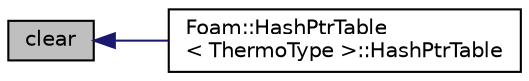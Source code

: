 digraph "clear"
{
  bgcolor="transparent";
  edge [fontname="Helvetica",fontsize="10",labelfontname="Helvetica",labelfontsize="10"];
  node [fontname="Helvetica",fontsize="10",shape=record];
  rankdir="LR";
  Node17 [label="clear",height=0.2,width=0.4,color="black", fillcolor="grey75", style="filled", fontcolor="black"];
  Node17 -> Node18 [dir="back",color="midnightblue",fontsize="10",style="solid",fontname="Helvetica"];
  Node18 [label="Foam::HashPtrTable\l\< ThermoType \>::HashPtrTable",height=0.2,width=0.4,color="black",URL="$a26825.html#a0bfa05dd78b6006931a7aceeb4eee62d",tooltip="Construct from dictionary using default dictionary constructor. "];
}
